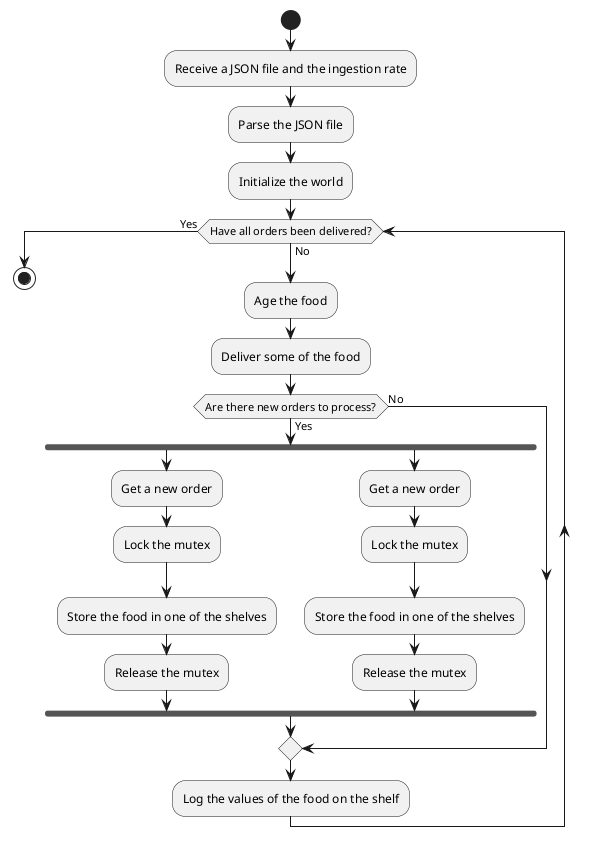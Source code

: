 @startuml

start
:Receive a JSON file and the ingestion rate;
:Parse the JSON file;
:Initialize the world;
while (Have all orders been delivered?) is (No)
	:Age the food;
	:Deliver some of the food;
	if (Are there new orders to process?) then (Yes)
		fork
			:Get a new order;
			:Lock the mutex;
			:Store the food in one of the shelves;
			:Release the mutex;
		fork again
			:Get a new order;
			:Lock the mutex;
			:Store the food in one of the shelves;
			:Release the mutex;
		end fork
	else (No)
	endif
	:Log the values of the food on the shelf;
endwhile (Yes)
stop

@enduml